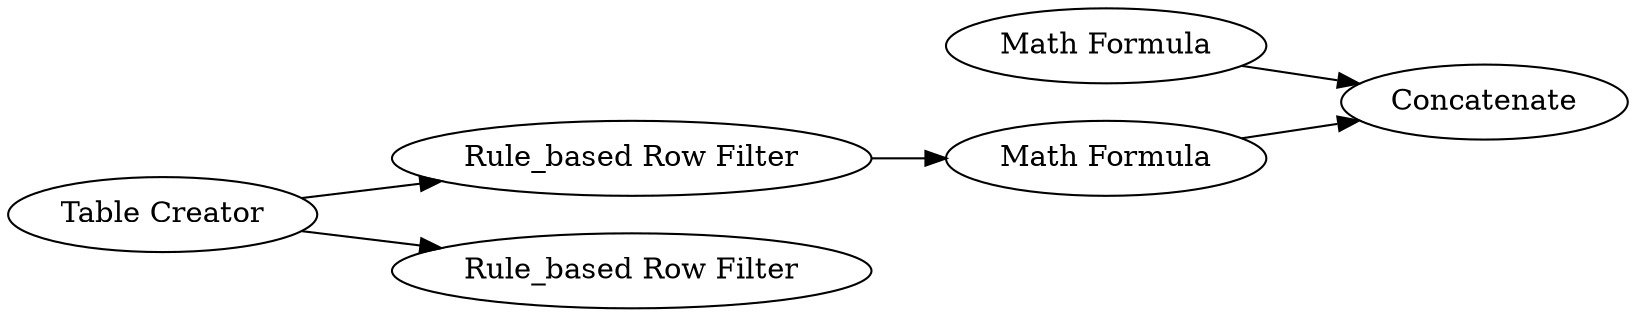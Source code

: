 digraph {
	"-6661877040181271963_14" [label="Rule_based Row Filter"]
	"-6661877040181271963_13" [label="Rule_based Row Filter"]
	"-6661877040181271963_12" [label="Table Creator"]
	"-6661877040181271963_19" [label=Concatenate]
	"-6661877040181271963_18" [label="Math Formula"]
	"-6661877040181271963_17" [label="Math Formula"]
	"-6661877040181271963_12" -> "-6661877040181271963_14"
	"-6661877040181271963_17" -> "-6661877040181271963_19"
	"-6661877040181271963_12" -> "-6661877040181271963_13"
	"-6661877040181271963_14" -> "-6661877040181271963_17"
	"-6661877040181271963_18" -> "-6661877040181271963_19"
	rankdir=LR
}
